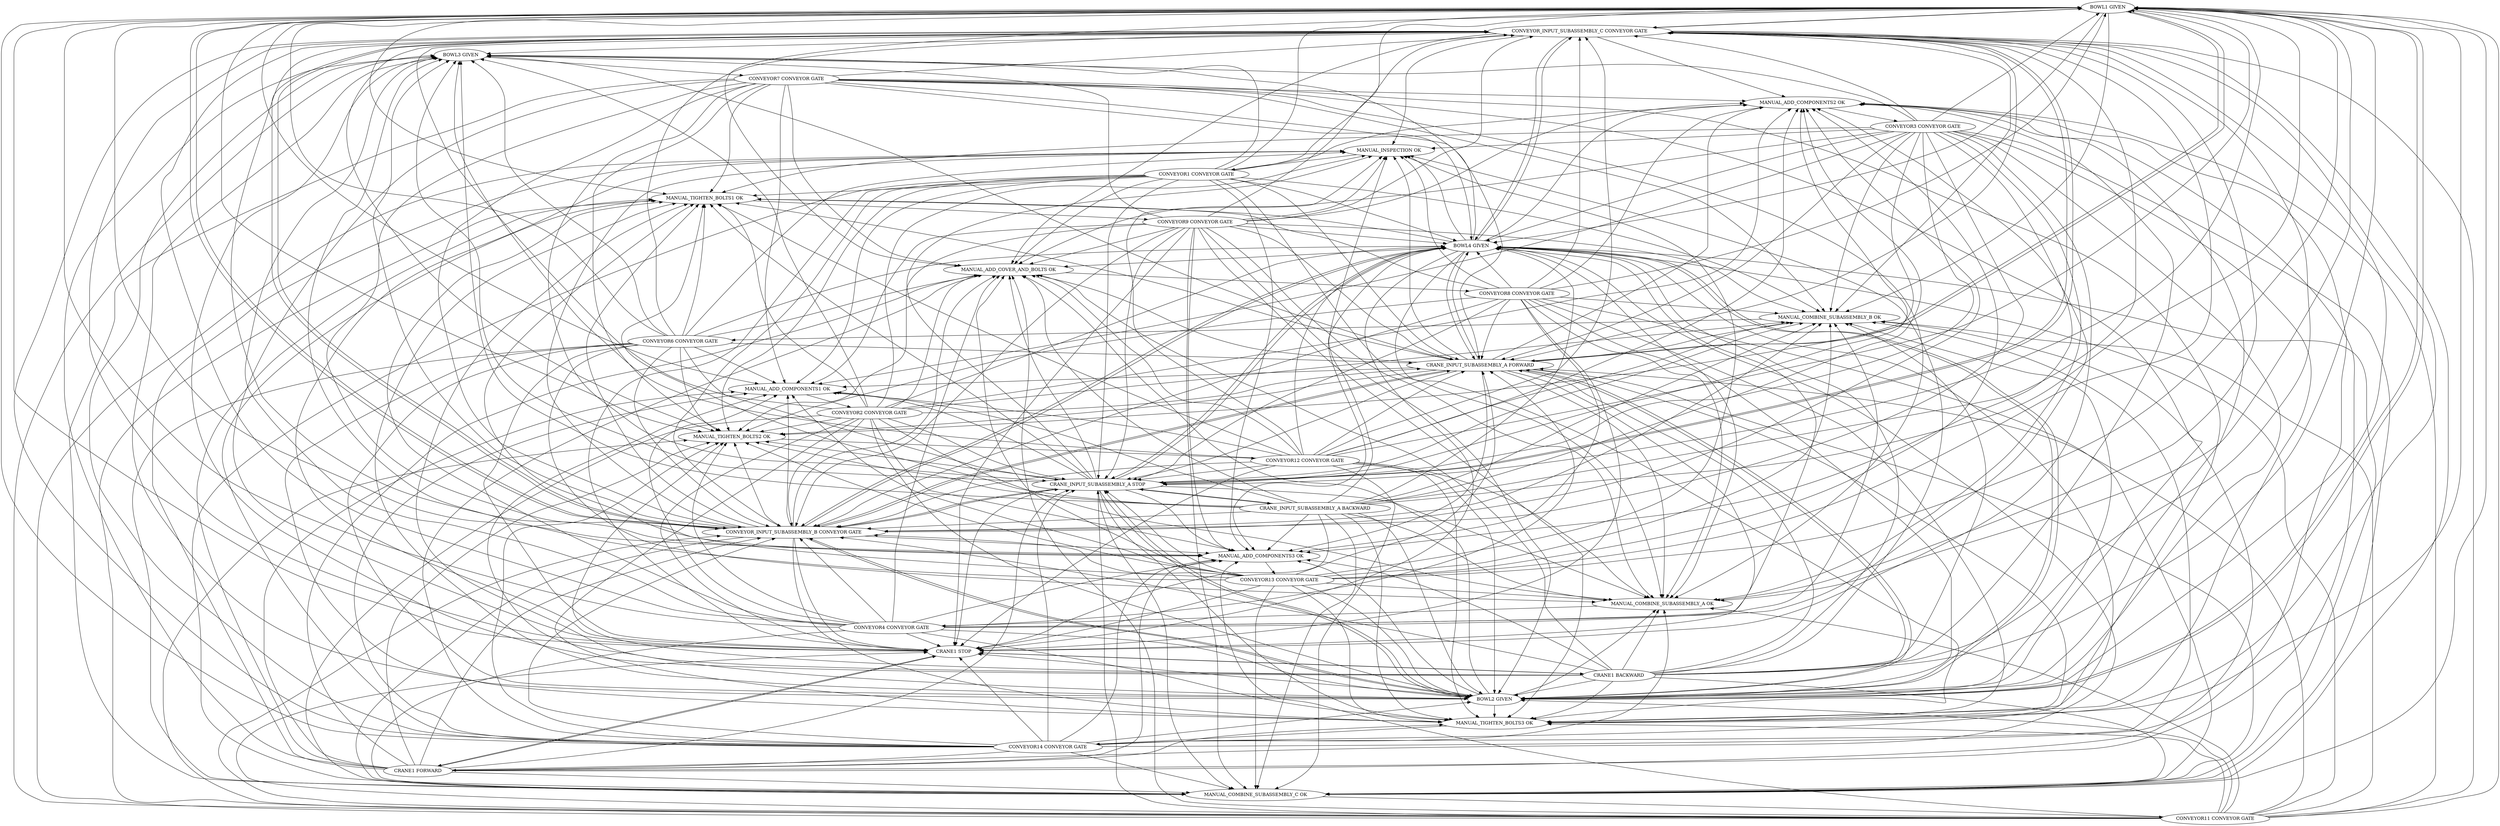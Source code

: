 digraph G {
  "BOWL1 GIVEN"->"CONVEYOR_INPUT_SUBASSEMBLY_C CONVEYOR GATE";
  "BOWL1 GIVEN"->"MANUAL_TIGHTEN_BOLTS3 OK";
  "BOWL1 GIVEN"->"MANUAL_COMBINE_SUBASSEMBLY_C OK";
  "BOWL1 GIVEN"->"BOWL2 GIVEN";
  "BOWL1 GIVEN"->"CRANE1 STOP";
  "BOWL1 GIVEN"->"MANUAL_COMBINE_SUBASSEMBLY_A OK";
  "BOWL1 GIVEN"->"MANUAL_ADD_COMPONENTS3 OK";
  "BOWL1 GIVEN"->"CONVEYOR_INPUT_SUBASSEMBLY_B CONVEYOR GATE";
  "BOWL1 GIVEN"->"CRANE_INPUT_SUBASSEMBLY_A STOP";
  "BOWL1 GIVEN"->"MANUAL_TIGHTEN_BOLTS2 OK";
  "BOWL1 GIVEN"->"MANUAL_ADD_COMPONENTS1 OK";
  "BOWL1 GIVEN"->"CRANE_INPUT_SUBASSEMBLY_A FORWARD";
  "BOWL1 GIVEN"->"MANUAL_ADD_COVER_AND_BOLTS OK";
  "BOWL1 GIVEN"->"MANUAL_COMBINE_SUBASSEMBLY_B OK";
  "BOWL1 GIVEN"->"BOWL4 GIVEN";
  "BOWL1 GIVEN"->"MANUAL_TIGHTEN_BOLTS1 OK";
  "MANUAL_COMBINE_SUBASSEMBLY_A OK"->"CONVEYOR4 CONVEYOR GATE";
  "CONVEYOR_INPUT_SUBASSEMBLY_B CONVEYOR GATE"->"CONVEYOR_INPUT_SUBASSEMBLY_C CONVEYOR GATE";
  "CONVEYOR_INPUT_SUBASSEMBLY_B CONVEYOR GATE"->"MANUAL_TIGHTEN_BOLTS3 OK";
  "CONVEYOR_INPUT_SUBASSEMBLY_B CONVEYOR GATE"->"BOWL1 GIVEN";
  "CONVEYOR_INPUT_SUBASSEMBLY_B CONVEYOR GATE"->"MANUAL_COMBINE_SUBASSEMBLY_C OK";
  "CONVEYOR_INPUT_SUBASSEMBLY_B CONVEYOR GATE"->"CRANE1 STOP";
  "CONVEYOR_INPUT_SUBASSEMBLY_B CONVEYOR GATE"->"BOWL4 GIVEN";
  "CONVEYOR_INPUT_SUBASSEMBLY_B CONVEYOR GATE"->"MANUAL_ADD_COMPONENTS3 OK";
  "CONVEYOR_INPUT_SUBASSEMBLY_B CONVEYOR GATE"->"MANUAL_ADD_COMPONENTS2 OK";
  "CONVEYOR_INPUT_SUBASSEMBLY_B CONVEYOR GATE"->"CRANE_INPUT_SUBASSEMBLY_A STOP";
  "CONVEYOR_INPUT_SUBASSEMBLY_B CONVEYOR GATE"->"MANUAL_INSPECTION OK";
  "CONVEYOR_INPUT_SUBASSEMBLY_B CONVEYOR GATE"->"MANUAL_ADD_COMPONENTS1 OK";
  "CONVEYOR_INPUT_SUBASSEMBLY_B CONVEYOR GATE"->"CRANE_INPUT_SUBASSEMBLY_A FORWARD";
  "CONVEYOR_INPUT_SUBASSEMBLY_B CONVEYOR GATE"->"BOWL2 GIVEN";
  "CONVEYOR_INPUT_SUBASSEMBLY_B CONVEYOR GATE"->"MANUAL_TIGHTEN_BOLTS2 OK";
  "CONVEYOR_INPUT_SUBASSEMBLY_B CONVEYOR GATE"->"MANUAL_ADD_COVER_AND_BOLTS OK";
  "CONVEYOR_INPUT_SUBASSEMBLY_B CONVEYOR GATE"->"MANUAL_COMBINE_SUBASSEMBLY_B OK";
  "CONVEYOR_INPUT_SUBASSEMBLY_B CONVEYOR GATE"->"BOWL3 GIVEN";
  "CONVEYOR_INPUT_SUBASSEMBLY_B CONVEYOR GATE"->"MANUAL_TIGHTEN_BOLTS1 OK";
  "MANUAL_TIGHTEN_BOLTS2 OK"->"CONVEYOR12 CONVEYOR GATE";
  "CRANE1 FORWARD"->"MANUAL_TIGHTEN_BOLTS3 OK";
  "CRANE1 FORWARD"->"BOWL3 GIVEN";
  "CRANE1 FORWARD"->"MANUAL_COMBINE_SUBASSEMBLY_C OK";
  "CRANE1 FORWARD"->"CRANE1 STOP";
  "CRANE1 FORWARD"->"BOWL4 GIVEN";
  "CRANE1 FORWARD"->"MANUAL_ADD_COMPONENTS2 OK";
  "CRANE1 FORWARD"->"MANUAL_ADD_COMPONENTS3 OK";
  "CRANE1 FORWARD"->"CONVEYOR_INPUT_SUBASSEMBLY_B CONVEYOR GATE";
  "CRANE1 FORWARD"->"CRANE_INPUT_SUBASSEMBLY_A STOP";
  "CRANE1 FORWARD"->"MANUAL_INSPECTION OK";
  "CRANE1 FORWARD"->"MANUAL_ADD_COMPONENTS1 OK";
  "CRANE1 FORWARD"->"MANUAL_ADD_COVER_AND_BOLTS OK";
  "CRANE1 FORWARD"->"MANUAL_COMBINE_SUBASSEMBLY_B OK";
  "CRANE1 FORWARD"->"MANUAL_TIGHTEN_BOLTS2 OK";
  "CRANE1 FORWARD"->"MANUAL_TIGHTEN_BOLTS1 OK";
  "CONVEYOR_INPUT_SUBASSEMBLY_C CONVEYOR GATE"->"MANUAL_TIGHTEN_BOLTS3 OK";
  "CONVEYOR_INPUT_SUBASSEMBLY_C CONVEYOR GATE"->"BOWL1 GIVEN";
  "CONVEYOR_INPUT_SUBASSEMBLY_C CONVEYOR GATE"->"MANUAL_COMBINE_SUBASSEMBLY_C OK";
  "CONVEYOR_INPUT_SUBASSEMBLY_C CONVEYOR GATE"->"CRANE1 STOP";
  "CONVEYOR_INPUT_SUBASSEMBLY_C CONVEYOR GATE"->"BOWL4 GIVEN";
  "CONVEYOR_INPUT_SUBASSEMBLY_C CONVEYOR GATE"->"CONVEYOR_INPUT_SUBASSEMBLY_B CONVEYOR GATE";
  "CONVEYOR_INPUT_SUBASSEMBLY_C CONVEYOR GATE"->"MANUAL_ADD_COMPONENTS3 OK";
  "CONVEYOR_INPUT_SUBASSEMBLY_C CONVEYOR GATE"->"MANUAL_ADD_COMPONENTS2 OK";
  "CONVEYOR_INPUT_SUBASSEMBLY_C CONVEYOR GATE"->"CRANE_INPUT_SUBASSEMBLY_A STOP";
  "CONVEYOR_INPUT_SUBASSEMBLY_C CONVEYOR GATE"->"MANUAL_INSPECTION OK";
  "CONVEYOR_INPUT_SUBASSEMBLY_C CONVEYOR GATE"->"MANUAL_COMBINE_SUBASSEMBLY_A OK";
  "CONVEYOR_INPUT_SUBASSEMBLY_C CONVEYOR GATE"->"CRANE_INPUT_SUBASSEMBLY_A FORWARD";
  "CONVEYOR_INPUT_SUBASSEMBLY_C CONVEYOR GATE"->"BOWL2 GIVEN";
  "CONVEYOR_INPUT_SUBASSEMBLY_C CONVEYOR GATE"->"MANUAL_TIGHTEN_BOLTS2 OK";
  "CONVEYOR_INPUT_SUBASSEMBLY_C CONVEYOR GATE"->"MANUAL_ADD_COVER_AND_BOLTS OK";
  "CONVEYOR_INPUT_SUBASSEMBLY_C CONVEYOR GATE"->"MANUAL_COMBINE_SUBASSEMBLY_B OK";
  "CONVEYOR_INPUT_SUBASSEMBLY_C CONVEYOR GATE"->"BOWL3 GIVEN";
  "CRANE1 STOP"->"CRANE1 BACKWARD";
  "CRANE1 STOP"->"CRANE1 FORWARD";
  "CRANE1 STOP"->"MANUAL_INSPECTION OK";
  "CRANE1 BACKWARD"->"CONVEYOR_INPUT_SUBASSEMBLY_C CONVEYOR GATE";
  "CRANE1 BACKWARD"->"MANUAL_TIGHTEN_BOLTS3 OK";
  "CRANE1 BACKWARD"->"BOWL1 GIVEN";
  "CRANE1 BACKWARD"->"BOWL2 GIVEN";
  "CRANE1 BACKWARD"->"CRANE1 STOP";
  "CRANE1 BACKWARD"->"MANUAL_COMBINE_SUBASSEMBLY_A OK";
  "CRANE1 BACKWARD"->"MANUAL_ADD_COMPONENTS2 OK";
  "CRANE1 BACKWARD"->"MANUAL_ADD_COMPONENTS3 OK";
  "CRANE1 BACKWARD"->"CONVEYOR_INPUT_SUBASSEMBLY_B CONVEYOR GATE";
  "CRANE1 BACKWARD"->"MANUAL_INSPECTION OK";
  "CRANE1 BACKWARD"->"BOWL4 GIVEN";
  "CRANE1 BACKWARD"->"MANUAL_COMBINE_SUBASSEMBLY_C OK";
  "CRANE1 BACKWARD"->"CRANE_INPUT_SUBASSEMBLY_A FORWARD";
  "CRANE1 BACKWARD"->"MANUAL_TIGHTEN_BOLTS2 OK";
  "CRANE1 BACKWARD"->"MANUAL_ADD_COVER_AND_BOLTS OK";
  "CRANE1 BACKWARD"->"MANUAL_COMBINE_SUBASSEMBLY_B OK";
  "CRANE1 BACKWARD"->"BOWL3 GIVEN";
  "CRANE1 BACKWARD"->"MANUAL_TIGHTEN_BOLTS1 OK";
  "CRANE_INPUT_SUBASSEMBLY_A STOP"->"CONVEYOR_INPUT_SUBASSEMBLY_C CONVEYOR GATE";
  "CRANE_INPUT_SUBASSEMBLY_A STOP"->"MANUAL_ADD_COMPONENTS3 OK";
  "CRANE_INPUT_SUBASSEMBLY_A STOP"->"MANUAL_TIGHTEN_BOLTS3 OK";
  "CRANE_INPUT_SUBASSEMBLY_A STOP"->"BOWL2 GIVEN";
  "CRANE_INPUT_SUBASSEMBLY_A STOP"->"MANUAL_COMBINE_SUBASSEMBLY_C OK";
  "CRANE_INPUT_SUBASSEMBLY_A STOP"->"CRANE1 STOP";
  "CRANE_INPUT_SUBASSEMBLY_A STOP"->"MANUAL_COMBINE_SUBASSEMBLY_A OK";
  "CRANE_INPUT_SUBASSEMBLY_A STOP"->"CONVEYOR_INPUT_SUBASSEMBLY_B CONVEYOR GATE";
  "CRANE_INPUT_SUBASSEMBLY_A STOP"->"CRANE_INPUT_SUBASSEMBLY_A BACKWARD";
  "CRANE_INPUT_SUBASSEMBLY_A STOP"->"BOWL4 GIVEN";
  "CRANE_INPUT_SUBASSEMBLY_A STOP"->"MANUAL_ADD_COMPONENTS2 OK";
  "CRANE_INPUT_SUBASSEMBLY_A STOP"->"BOWL3 GIVEN";
  "CRANE_INPUT_SUBASSEMBLY_A STOP"->"MANUAL_ADD_COMPONENTS1 OK";
  "CRANE_INPUT_SUBASSEMBLY_A STOP"->"MANUAL_TIGHTEN_BOLTS2 OK";
  "CRANE_INPUT_SUBASSEMBLY_A STOP"->"MANUAL_ADD_COVER_AND_BOLTS OK";
  "CRANE_INPUT_SUBASSEMBLY_A STOP"->"MANUAL_COMBINE_SUBASSEMBLY_B OK";
  "CRANE_INPUT_SUBASSEMBLY_A STOP"->"MANUAL_INSPECTION OK";
  "CRANE_INPUT_SUBASSEMBLY_A STOP"->"MANUAL_TIGHTEN_BOLTS1 OK";
  "BOWL3 GIVEN"->"CONVEYOR7 CONVEYOR GATE";
  "CONVEYOR2 CONVEYOR GATE"->"CONVEYOR_INPUT_SUBASSEMBLY_C CONVEYOR GATE";
  "CONVEYOR2 CONVEYOR GATE"->"MANUAL_TIGHTEN_BOLTS3 OK";
  "CONVEYOR2 CONVEYOR GATE"->"MANUAL_COMBINE_SUBASSEMBLY_C OK";
  "CONVEYOR2 CONVEYOR GATE"->"BOWL2 GIVEN";
  "CONVEYOR2 CONVEYOR GATE"->"CRANE1 STOP";
  "CONVEYOR2 CONVEYOR GATE"->"BOWL4 GIVEN";
  "CONVEYOR2 CONVEYOR GATE"->"MANUAL_ADD_COMPONENTS2 OK";
  "CONVEYOR2 CONVEYOR GATE"->"MANUAL_ADD_COMPONENTS3 OK";
  "CONVEYOR2 CONVEYOR GATE"->"CONVEYOR_INPUT_SUBASSEMBLY_B CONVEYOR GATE";
  "CONVEYOR2 CONVEYOR GATE"->"CRANE_INPUT_SUBASSEMBLY_A STOP";
  "CONVEYOR2 CONVEYOR GATE"->"BOWL3 GIVEN";
  "CONVEYOR2 CONVEYOR GATE"->"MANUAL_COMBINE_SUBASSEMBLY_A OK";
  "CONVEYOR2 CONVEYOR GATE"->"CRANE_INPUT_SUBASSEMBLY_A FORWARD";
  "CONVEYOR2 CONVEYOR GATE"->"MANUAL_TIGHTEN_BOLTS2 OK";
  "CONVEYOR2 CONVEYOR GATE"->"MANUAL_ADD_COVER_AND_BOLTS OK";
  "CONVEYOR2 CONVEYOR GATE"->"MANUAL_COMBINE_SUBASSEMBLY_B OK";
  "CONVEYOR2 CONVEYOR GATE"->"MANUAL_INSPECTION OK";
  "CONVEYOR2 CONVEYOR GATE"->"MANUAL_TIGHTEN_BOLTS1 OK";
  "MANUAL_ADD_COMPONENTS1 OK"->"CONVEYOR2 CONVEYOR GATE";
  "CONVEYOR3 CONVEYOR GATE"->"CONVEYOR_INPUT_SUBASSEMBLY_C CONVEYOR GATE";
  "CONVEYOR3 CONVEYOR GATE"->"MANUAL_TIGHTEN_BOLTS3 OK";
  "CONVEYOR3 CONVEYOR GATE"->"BOWL1 GIVEN";
  "CONVEYOR3 CONVEYOR GATE"->"BOWL2 GIVEN";
  "CONVEYOR3 CONVEYOR GATE"->"CRANE1 STOP";
  "CONVEYOR3 CONVEYOR GATE"->"MANUAL_COMBINE_SUBASSEMBLY_A OK";
  "CONVEYOR3 CONVEYOR GATE"->"MANUAL_ADD_COMPONENTS3 OK";
  "CONVEYOR3 CONVEYOR GATE"->"CONVEYOR_INPUT_SUBASSEMBLY_B CONVEYOR GATE";
  "CONVEYOR3 CONVEYOR GATE"->"CRANE_INPUT_SUBASSEMBLY_A STOP";
  "CONVEYOR3 CONVEYOR GATE"->"MANUAL_INSPECTION OK";
  "CONVEYOR3 CONVEYOR GATE"->"MANUAL_ADD_COMPONENTS1 OK";
  "CONVEYOR3 CONVEYOR GATE"->"MANUAL_COMBINE_SUBASSEMBLY_C OK";
  "CONVEYOR3 CONVEYOR GATE"->"CRANE_INPUT_SUBASSEMBLY_A FORWARD";
  "CONVEYOR3 CONVEYOR GATE"->"MANUAL_TIGHTEN_BOLTS2 OK";
  "CONVEYOR3 CONVEYOR GATE"->"MANUAL_ADD_COVER_AND_BOLTS OK";
  "CONVEYOR3 CONVEYOR GATE"->"MANUAL_COMBINE_SUBASSEMBLY_B OK";
  "CONVEYOR3 CONVEYOR GATE"->"BOWL3 GIVEN";
  "CONVEYOR3 CONVEYOR GATE"->"BOWL4 GIVEN";
  "CONVEYOR3 CONVEYOR GATE"->"MANUAL_TIGHTEN_BOLTS1 OK";
  "CONVEYOR14 CONVEYOR GATE"->"CONVEYOR_INPUT_SUBASSEMBLY_C CONVEYOR GATE";
  "CONVEYOR14 CONVEYOR GATE"->"CRANE1 FORWARD";
  "CONVEYOR14 CONVEYOR GATE"->"MANUAL_COMBINE_SUBASSEMBLY_C OK";
  "CONVEYOR14 CONVEYOR GATE"->"CRANE1 STOP";
  "CONVEYOR14 CONVEYOR GATE"->"BOWL4 GIVEN";
  "CONVEYOR14 CONVEYOR GATE"->"MANUAL_ADD_COMPONENTS2 OK";
  "CONVEYOR14 CONVEYOR GATE"->"MANUAL_ADD_COMPONENTS3 OK";
  "CONVEYOR14 CONVEYOR GATE"->"CONVEYOR_INPUT_SUBASSEMBLY_B CONVEYOR GATE";
  "CONVEYOR14 CONVEYOR GATE"->"CRANE_INPUT_SUBASSEMBLY_A STOP";
  "CONVEYOR14 CONVEYOR GATE"->"BOWL3 GIVEN";
  "CONVEYOR14 CONVEYOR GATE"->"MANUAL_COMBINE_SUBASSEMBLY_A OK";
  "CONVEYOR14 CONVEYOR GATE"->"BOWL2 GIVEN";
  "CONVEYOR14 CONVEYOR GATE"->"MANUAL_ADD_COMPONENTS1 OK";
  "CONVEYOR14 CONVEYOR GATE"->"MANUAL_ADD_COVER_AND_BOLTS OK";
  "CONVEYOR14 CONVEYOR GATE"->"MANUAL_COMBINE_SUBASSEMBLY_B OK";
  "CONVEYOR14 CONVEYOR GATE"->"MANUAL_TIGHTEN_BOLTS2 OK";
  "CONVEYOR14 CONVEYOR GATE"->"MANUAL_TIGHTEN_BOLTS1 OK";
  "CONVEYOR14 CONVEYOR GATE"->"BOWL1 GIVEN";
  "MANUAL_TIGHTEN_BOLTS1 OK"->"CONVEYOR9 CONVEYOR GATE";
  "CONVEYOR11 CONVEYOR GATE"->"CONVEYOR_INPUT_SUBASSEMBLY_C CONVEYOR GATE";
  "CONVEYOR11 CONVEYOR GATE"->"MANUAL_TIGHTEN_BOLTS3 OK";
  "CONVEYOR11 CONVEYOR GATE"->"BOWL1 GIVEN";
  "CONVEYOR11 CONVEYOR GATE"->"BOWL2 GIVEN";
  "CONVEYOR11 CONVEYOR GATE"->"CRANE1 STOP";
  "CONVEYOR11 CONVEYOR GATE"->"MANUAL_COMBINE_SUBASSEMBLY_A OK";
  "CONVEYOR11 CONVEYOR GATE"->"CONVEYOR_INPUT_SUBASSEMBLY_B CONVEYOR GATE";
  "CONVEYOR11 CONVEYOR GATE"->"MANUAL_ADD_COMPONENTS3 OK";
  "CONVEYOR11 CONVEYOR GATE"->"MANUAL_ADD_COMPONENTS2 OK";
  "CONVEYOR11 CONVEYOR GATE"->"CRANE_INPUT_SUBASSEMBLY_A STOP";
  "CONVEYOR11 CONVEYOR GATE"->"MANUAL_TIGHTEN_BOLTS2 OK";
  "CONVEYOR11 CONVEYOR GATE"->"MANUAL_ADD_COVER_AND_BOLTS OK";
  "CONVEYOR11 CONVEYOR GATE"->"BOWL4 GIVEN";
  "CONVEYOR11 CONVEYOR GATE"->"CRANE_INPUT_SUBASSEMBLY_A FORWARD";
  "CONVEYOR11 CONVEYOR GATE"->"BOWL3 GIVEN";
  "CONVEYOR11 CONVEYOR GATE"->"MANUAL_COMBINE_SUBASSEMBLY_B OK";
  "CONVEYOR11 CONVEYOR GATE"->"MANUAL_INSPECTION OK";
  "CONVEYOR11 CONVEYOR GATE"->"MANUAL_TIGHTEN_BOLTS1 OK";
  "MANUAL_TIGHTEN_BOLTS3 OK"->"CONVEYOR14 CONVEYOR GATE";
  "BOWL2 GIVEN"->"MANUAL_COMBINE_SUBASSEMBLY_A OK";
  "BOWL2 GIVEN"->"MANUAL_TIGHTEN_BOLTS3 OK";
  "BOWL2 GIVEN"->"BOWL1 GIVEN";
  "BOWL2 GIVEN"->"CRANE1 STOP";
  "BOWL2 GIVEN"->"BOWL4 GIVEN";
  "BOWL2 GIVEN"->"CONVEYOR_INPUT_SUBASSEMBLY_B CONVEYOR GATE";
  "BOWL2 GIVEN"->"MANUAL_ADD_COMPONENTS3 OK";
  "BOWL2 GIVEN"->"MANUAL_ADD_COMPONENTS2 OK";
  "BOWL2 GIVEN"->"CRANE_INPUT_SUBASSEMBLY_A STOP";
  "BOWL2 GIVEN"->"BOWL3 GIVEN";
  "BOWL2 GIVEN"->"MANUAL_ADD_COMPONENTS1 OK";
  "BOWL2 GIVEN"->"CRANE_INPUT_SUBASSEMBLY_A FORWARD";
  "BOWL2 GIVEN"->"MANUAL_ADD_COVER_AND_BOLTS OK";
  "BOWL2 GIVEN"->"MANUAL_COMBINE_SUBASSEMBLY_B OK";
  "BOWL2 GIVEN"->"MANUAL_TIGHTEN_BOLTS1 OK";
  "CONVEYOR4 CONVEYOR GATE"->"CONVEYOR_INPUT_SUBASSEMBLY_C CONVEYOR GATE";
  "CONVEYOR4 CONVEYOR GATE"->"MANUAL_TIGHTEN_BOLTS3 OK";
  "CONVEYOR4 CONVEYOR GATE"->"BOWL1 GIVEN";
  "CONVEYOR4 CONVEYOR GATE"->"BOWL2 GIVEN";
  "CONVEYOR4 CONVEYOR GATE"->"CRANE1 STOP";
  "CONVEYOR4 CONVEYOR GATE"->"BOWL4 GIVEN";
  "CONVEYOR4 CONVEYOR GATE"->"MANUAL_ADD_COMPONENTS2 OK";
  "CONVEYOR4 CONVEYOR GATE"->"MANUAL_ADD_COMPONENTS3 OK";
  "CONVEYOR4 CONVEYOR GATE"->"CONVEYOR_INPUT_SUBASSEMBLY_B CONVEYOR GATE";
  "CONVEYOR4 CONVEYOR GATE"->"BOWL3 GIVEN";
  "CONVEYOR4 CONVEYOR GATE"->"MANUAL_ADD_COMPONENTS1 OK";
  "CONVEYOR4 CONVEYOR GATE"->"MANUAL_COMBINE_SUBASSEMBLY_C OK";
  "CONVEYOR4 CONVEYOR GATE"->"CRANE_INPUT_SUBASSEMBLY_A FORWARD";
  "CONVEYOR4 CONVEYOR GATE"->"MANUAL_ADD_COVER_AND_BOLTS OK";
  "CONVEYOR4 CONVEYOR GATE"->"MANUAL_COMBINE_SUBASSEMBLY_B OK";
  "CONVEYOR4 CONVEYOR GATE"->"MANUAL_TIGHTEN_BOLTS2 OK";
  "CONVEYOR4 CONVEYOR GATE"->"MANUAL_TIGHTEN_BOLTS1 OK";
  "CONVEYOR12 CONVEYOR GATE"->"CONVEYOR_INPUT_SUBASSEMBLY_C CONVEYOR GATE";
  "CONVEYOR12 CONVEYOR GATE"->"MANUAL_COMBINE_SUBASSEMBLY_A OK";
  "CONVEYOR12 CONVEYOR GATE"->"MANUAL_TIGHTEN_BOLTS3 OK";
  "CONVEYOR12 CONVEYOR GATE"->"BOWL1 GIVEN";
  "CONVEYOR12 CONVEYOR GATE"->"BOWL2 GIVEN";
  "CONVEYOR12 CONVEYOR GATE"->"CRANE1 STOP";
  "CONVEYOR12 CONVEYOR GATE"->"BOWL4 GIVEN";
  "CONVEYOR12 CONVEYOR GATE"->"CONVEYOR_INPUT_SUBASSEMBLY_B CONVEYOR GATE";
  "CONVEYOR12 CONVEYOR GATE"->"MANUAL_ADD_COMPONENTS2 OK";
  "CONVEYOR12 CONVEYOR GATE"->"CRANE_INPUT_SUBASSEMBLY_A STOP";
  "CONVEYOR12 CONVEYOR GATE"->"MANUAL_INSPECTION OK";
  "CONVEYOR12 CONVEYOR GATE"->"MANUAL_ADD_COMPONENTS1 OK";
  "CONVEYOR12 CONVEYOR GATE"->"MANUAL_COMBINE_SUBASSEMBLY_C OK";
  "CONVEYOR12 CONVEYOR GATE"->"CRANE_INPUT_SUBASSEMBLY_A FORWARD";
  "CONVEYOR12 CONVEYOR GATE"->"MANUAL_ADD_COVER_AND_BOLTS OK";
  "CONVEYOR12 CONVEYOR GATE"->"MANUAL_COMBINE_SUBASSEMBLY_B OK";
  "CONVEYOR12 CONVEYOR GATE"->"BOWL3 GIVEN";
  "CONVEYOR12 CONVEYOR GATE"->"MANUAL_TIGHTEN_BOLTS1 OK";
  "CRANE_INPUT_SUBASSEMBLY_A FORWARD"->"MANUAL_INSPECTION OK";
  "CRANE_INPUT_SUBASSEMBLY_A FORWARD"->"MANUAL_TIGHTEN_BOLTS3 OK";
  "CRANE_INPUT_SUBASSEMBLY_A FORWARD"->"BOWL1 GIVEN";
  "CRANE_INPUT_SUBASSEMBLY_A FORWARD"->"BOWL2 GIVEN";
  "CRANE_INPUT_SUBASSEMBLY_A FORWARD"->"CRANE1 STOP";
  "CRANE_INPUT_SUBASSEMBLY_A FORWARD"->"MANUAL_COMBINE_SUBASSEMBLY_A OK";
  "CRANE_INPUT_SUBASSEMBLY_A FORWARD"->"MANUAL_ADD_COMPONENTS2 OK";
  "CRANE_INPUT_SUBASSEMBLY_A FORWARD"->"BOWL4 GIVEN";
  "CRANE_INPUT_SUBASSEMBLY_A FORWARD"->"CONVEYOR_INPUT_SUBASSEMBLY_B CONVEYOR GATE";
  "CRANE_INPUT_SUBASSEMBLY_A FORWARD"->"CRANE_INPUT_SUBASSEMBLY_A STOP";
  "CRANE_INPUT_SUBASSEMBLY_A FORWARD"->"BOWL3 GIVEN";
  "CRANE_INPUT_SUBASSEMBLY_A FORWARD"->"MANUAL_ADD_COMPONENTS1 OK";
  "CRANE_INPUT_SUBASSEMBLY_A FORWARD"->"MANUAL_COMBINE_SUBASSEMBLY_C OK";
  "CRANE_INPUT_SUBASSEMBLY_A FORWARD"->"MANUAL_ADD_COMPONENTS3 OK";
  "CRANE_INPUT_SUBASSEMBLY_A FORWARD"->"MANUAL_ADD_COVER_AND_BOLTS OK";
  "CRANE_INPUT_SUBASSEMBLY_A FORWARD"->"MANUAL_COMBINE_SUBASSEMBLY_B OK";
  "CRANE_INPUT_SUBASSEMBLY_A FORWARD"->"MANUAL_TIGHTEN_BOLTS2 OK";
  "CRANE_INPUT_SUBASSEMBLY_A FORWARD"->"MANUAL_TIGHTEN_BOLTS1 OK";
  "CONVEYOR13 CONVEYOR GATE"->"CONVEYOR_INPUT_SUBASSEMBLY_C CONVEYOR GATE";
  "CONVEYOR13 CONVEYOR GATE"->"MANUAL_TIGHTEN_BOLTS3 OK";
  "CONVEYOR13 CONVEYOR GATE"->"BOWL1 GIVEN";
  "CONVEYOR13 CONVEYOR GATE"->"MANUAL_COMBINE_SUBASSEMBLY_C OK";
  "CONVEYOR13 CONVEYOR GATE"->"CRANE1 STOP";
  "CONVEYOR13 CONVEYOR GATE"->"MANUAL_COMBINE_SUBASSEMBLY_A OK";
  "CONVEYOR13 CONVEYOR GATE"->"CONVEYOR_INPUT_SUBASSEMBLY_B CONVEYOR GATE";
  "CONVEYOR13 CONVEYOR GATE"->"MANUAL_ADD_COMPONENTS2 OK";
  "CONVEYOR13 CONVEYOR GATE"->"CRANE_INPUT_SUBASSEMBLY_A STOP";
  "CONVEYOR13 CONVEYOR GATE"->"BOWL3 GIVEN";
  "CONVEYOR13 CONVEYOR GATE"->"MANUAL_INSPECTION OK";
  "CONVEYOR13 CONVEYOR GATE"->"CRANE_INPUT_SUBASSEMBLY_A FORWARD";
  "CONVEYOR13 CONVEYOR GATE"->"BOWL2 GIVEN";
  "CONVEYOR13 CONVEYOR GATE"->"MANUAL_ADD_COMPONENTS1 OK";
  "CONVEYOR13 CONVEYOR GATE"->"MANUAL_ADD_COVER_AND_BOLTS OK";
  "CONVEYOR13 CONVEYOR GATE"->"MANUAL_COMBINE_SUBASSEMBLY_B OK";
  "CONVEYOR13 CONVEYOR GATE"->"MANUAL_TIGHTEN_BOLTS2 OK";
  "CONVEYOR13 CONVEYOR GATE"->"MANUAL_TIGHTEN_BOLTS1 OK";
  "MANUAL_ADD_COVER_AND_BOLTS OK"->"CONVEYOR8 CONVEYOR GATE";
  "MANUAL_COMBINE_SUBASSEMBLY_B OK"->"CONVEYOR6 CONVEYOR GATE";
  "CONVEYOR8 CONVEYOR GATE"->"CONVEYOR_INPUT_SUBASSEMBLY_C CONVEYOR GATE";
  "CONVEYOR8 CONVEYOR GATE"->"MANUAL_TIGHTEN_BOLTS3 OK";
  "CONVEYOR8 CONVEYOR GATE"->"MANUAL_COMBINE_SUBASSEMBLY_C OK";
  "CONVEYOR8 CONVEYOR GATE"->"BOWL2 GIVEN";
  "CONVEYOR8 CONVEYOR GATE"->"CRANE1 STOP";
  "CONVEYOR8 CONVEYOR GATE"->"BOWL4 GIVEN";
  "CONVEYOR8 CONVEYOR GATE"->"CONVEYOR_INPUT_SUBASSEMBLY_B CONVEYOR GATE";
  "CONVEYOR8 CONVEYOR GATE"->"MANUAL_ADD_COMPONENTS3 OK";
  "CONVEYOR8 CONVEYOR GATE"->"MANUAL_ADD_COMPONENTS2 OK";
  "CONVEYOR8 CONVEYOR GATE"->"CRANE_INPUT_SUBASSEMBLY_A STOP";
  "CONVEYOR8 CONVEYOR GATE"->"MANUAL_TIGHTEN_BOLTS2 OK";
  "CONVEYOR8 CONVEYOR GATE"->"MANUAL_COMBINE_SUBASSEMBLY_A OK";
  "CONVEYOR8 CONVEYOR GATE"->"CRANE_INPUT_SUBASSEMBLY_A FORWARD";
  "CONVEYOR8 CONVEYOR GATE"->"MANUAL_COMBINE_SUBASSEMBLY_B OK";
  "CONVEYOR8 CONVEYOR GATE"->"MANUAL_INSPECTION OK";
  "CONVEYOR8 CONVEYOR GATE"->"MANUAL_TIGHTEN_BOLTS1 OK";
  "CONVEYOR8 CONVEYOR GATE"->"BOWL1 GIVEN";
  "CONVEYOR6 CONVEYOR GATE"->"CONVEYOR_INPUT_SUBASSEMBLY_C CONVEYOR GATE";
  "CONVEYOR6 CONVEYOR GATE"->"MANUAL_TIGHTEN_BOLTS3 OK";
  "CONVEYOR6 CONVEYOR GATE"->"BOWL1 GIVEN";
  "CONVEYOR6 CONVEYOR GATE"->"BOWL2 GIVEN";
  "CONVEYOR6 CONVEYOR GATE"->"CRANE1 STOP";
  "CONVEYOR6 CONVEYOR GATE"->"MANUAL_COMBINE_SUBASSEMBLY_A OK";
  "CONVEYOR6 CONVEYOR GATE"->"CONVEYOR_INPUT_SUBASSEMBLY_B CONVEYOR GATE";
  "CONVEYOR6 CONVEYOR GATE"->"CRANE_INPUT_SUBASSEMBLY_A STOP";
  "CONVEYOR6 CONVEYOR GATE"->"MANUAL_INSPECTION OK";
  "CONVEYOR6 CONVEYOR GATE"->"BOWL4 GIVEN";
  "CONVEYOR6 CONVEYOR GATE"->"MANUAL_COMBINE_SUBASSEMBLY_C OK";
  "CONVEYOR6 CONVEYOR GATE"->"CRANE_INPUT_SUBASSEMBLY_A FORWARD";
  "CONVEYOR6 CONVEYOR GATE"->"MANUAL_ADD_COMPONENTS1 OK";
  "CONVEYOR6 CONVEYOR GATE"->"MANUAL_TIGHTEN_BOLTS2 OK";
  "CONVEYOR6 CONVEYOR GATE"->"MANUAL_ADD_COVER_AND_BOLTS OK";
  "CONVEYOR6 CONVEYOR GATE"->"BOWL3 GIVEN";
  "CONVEYOR6 CONVEYOR GATE"->"MANUAL_TIGHTEN_BOLTS1 OK";
  "MANUAL_COMBINE_SUBASSEMBLY_C OK"->"CONVEYOR11 CONVEYOR GATE";
  "CRANE_INPUT_SUBASSEMBLY_A BACKWARD"->"MANUAL_INSPECTION OK";
  "CRANE_INPUT_SUBASSEMBLY_A BACKWARD"->"CONVEYOR_INPUT_SUBASSEMBLY_C CONVEYOR GATE";
  "CRANE_INPUT_SUBASSEMBLY_A BACKWARD"->"MANUAL_ADD_COMPONENTS3 OK";
  "CRANE_INPUT_SUBASSEMBLY_A BACKWARD"->"MANUAL_TIGHTEN_BOLTS3 OK";
  "CRANE_INPUT_SUBASSEMBLY_A BACKWARD"->"BOWL1 GIVEN";
  "CRANE_INPUT_SUBASSEMBLY_A BACKWARD"->"BOWL2 GIVEN";
  "CRANE_INPUT_SUBASSEMBLY_A BACKWARD"->"CRANE1 STOP";
  "CRANE_INPUT_SUBASSEMBLY_A BACKWARD"->"MANUAL_COMBINE_SUBASSEMBLY_A OK";
  "CRANE_INPUT_SUBASSEMBLY_A BACKWARD"->"MANUAL_ADD_COMPONENTS2 OK";
  "CRANE_INPUT_SUBASSEMBLY_A BACKWARD"->"BOWL4 GIVEN";
  "CRANE_INPUT_SUBASSEMBLY_A BACKWARD"->"CONVEYOR_INPUT_SUBASSEMBLY_B CONVEYOR GATE";
  "CRANE_INPUT_SUBASSEMBLY_A BACKWARD"->"CRANE_INPUT_SUBASSEMBLY_A STOP";
  "CRANE_INPUT_SUBASSEMBLY_A BACKWARD"->"BOWL3 GIVEN";
  "CRANE_INPUT_SUBASSEMBLY_A BACKWARD"->"MANUAL_ADD_COMPONENTS1 OK";
  "CRANE_INPUT_SUBASSEMBLY_A BACKWARD"->"MANUAL_COMBINE_SUBASSEMBLY_C OK";
  "CRANE_INPUT_SUBASSEMBLY_A BACKWARD"->"MANUAL_ADD_COVER_AND_BOLTS OK";
  "CRANE_INPUT_SUBASSEMBLY_A BACKWARD"->"MANUAL_COMBINE_SUBASSEMBLY_B OK";
  "CRANE_INPUT_SUBASSEMBLY_A BACKWARD"->"MANUAL_TIGHTEN_BOLTS2 OK";
  "CRANE_INPUT_SUBASSEMBLY_A BACKWARD"->"MANUAL_TIGHTEN_BOLTS1 OK";
  "MANUAL_ADD_COMPONENTS3 OK"->"CONVEYOR13 CONVEYOR GATE";
  "MANUAL_ADD_COMPONENTS2 OK"->"CONVEYOR3 CONVEYOR GATE";
  "MANUAL_INSPECTION OK"->"CONVEYOR1 CONVEYOR GATE";
  "BOWL4 GIVEN"->"CONVEYOR_INPUT_SUBASSEMBLY_C CONVEYOR GATE";
  "BOWL4 GIVEN"->"MANUAL_TIGHTEN_BOLTS3 OK";
  "BOWL4 GIVEN"->"MANUAL_COMBINE_SUBASSEMBLY_C OK";
  "BOWL4 GIVEN"->"BOWL2 GIVEN";
  "BOWL4 GIVEN"->"CRANE1 STOP";
  "BOWL4 GIVEN"->"MANUAL_COMBINE_SUBASSEMBLY_A OK";
  "BOWL4 GIVEN"->"CONVEYOR_INPUT_SUBASSEMBLY_B CONVEYOR GATE";
  "BOWL4 GIVEN"->"MANUAL_ADD_COMPONENTS3 OK";
  "BOWL4 GIVEN"->"MANUAL_ADD_COMPONENTS2 OK";
  "BOWL4 GIVEN"->"CRANE_INPUT_SUBASSEMBLY_A STOP";
  "BOWL4 GIVEN"->"MANUAL_INSPECTION OK";
  "BOWL4 GIVEN"->"CRANE_INPUT_SUBASSEMBLY_A FORWARD";
  "BOWL4 GIVEN"->"MANUAL_ADD_COVER_AND_BOLTS OK";
  "BOWL4 GIVEN"->"BOWL3 GIVEN";
  "BOWL4 GIVEN"->"MANUAL_TIGHTEN_BOLTS1 OK";
  "CONVEYOR9 CONVEYOR GATE"->"CONVEYOR_INPUT_SUBASSEMBLY_C CONVEYOR GATE";
  "CONVEYOR9 CONVEYOR GATE"->"MANUAL_TIGHTEN_BOLTS3 OK";
  "CONVEYOR9 CONVEYOR GATE"->"BOWL1 GIVEN";
  "CONVEYOR9 CONVEYOR GATE"->"BOWL2 GIVEN";
  "CONVEYOR9 CONVEYOR GATE"->"CRANE1 STOP";
  "CONVEYOR9 CONVEYOR GATE"->"MANUAL_COMBINE_SUBASSEMBLY_A OK";
  "CONVEYOR9 CONVEYOR GATE"->"MANUAL_ADD_COMPONENTS2 OK";
  "CONVEYOR9 CONVEYOR GATE"->"MANUAL_ADD_COMPONENTS3 OK";
  "CONVEYOR9 CONVEYOR GATE"->"CONVEYOR_INPUT_SUBASSEMBLY_B CONVEYOR GATE";
  "CONVEYOR9 CONVEYOR GATE"->"CRANE_INPUT_SUBASSEMBLY_A STOP";
  "CONVEYOR9 CONVEYOR GATE"->"MANUAL_TIGHTEN_BOLTS2 OK";
  "CONVEYOR9 CONVEYOR GATE"->"BOWL4 GIVEN";
  "CONVEYOR9 CONVEYOR GATE"->"MANUAL_COMBINE_SUBASSEMBLY_C OK";
  "CONVEYOR9 CONVEYOR GATE"->"CRANE_INPUT_SUBASSEMBLY_A FORWARD";
  "CONVEYOR9 CONVEYOR GATE"->"MANUAL_ADD_COMPONENTS1 OK";
  "CONVEYOR9 CONVEYOR GATE"->"MANUAL_ADD_COVER_AND_BOLTS OK";
  "CONVEYOR9 CONVEYOR GATE"->"MANUAL_COMBINE_SUBASSEMBLY_B OK";
  "CONVEYOR9 CONVEYOR GATE"->"MANUAL_INSPECTION OK";
  "CONVEYOR9 CONVEYOR GATE"->"BOWL3 GIVEN";
  "CONVEYOR7 CONVEYOR GATE"->"CONVEYOR_INPUT_SUBASSEMBLY_C CONVEYOR GATE";
  "CONVEYOR7 CONVEYOR GATE"->"MANUAL_TIGHTEN_BOLTS3 OK";
  "CONVEYOR7 CONVEYOR GATE"->"BOWL2 GIVEN";
  "CONVEYOR7 CONVEYOR GATE"->"MANUAL_COMBINE_SUBASSEMBLY_C OK";
  "CONVEYOR7 CONVEYOR GATE"->"CRANE1 STOP";
  "CONVEYOR7 CONVEYOR GATE"->"MANUAL_COMBINE_SUBASSEMBLY_A OK";
  "CONVEYOR7 CONVEYOR GATE"->"MANUAL_ADD_COMPONENTS2 OK";
  "CONVEYOR7 CONVEYOR GATE"->"MANUAL_ADD_COMPONENTS3 OK";
  "CONVEYOR7 CONVEYOR GATE"->"CONVEYOR_INPUT_SUBASSEMBLY_B CONVEYOR GATE";
  "CONVEYOR7 CONVEYOR GATE"->"CRANE_INPUT_SUBASSEMBLY_A STOP";
  "CONVEYOR7 CONVEYOR GATE"->"MANUAL_TIGHTEN_BOLTS2 OK";
  "CONVEYOR7 CONVEYOR GATE"->"BOWL4 GIVEN";
  "CONVEYOR7 CONVEYOR GATE"->"CRANE_INPUT_SUBASSEMBLY_A FORWARD";
  "CONVEYOR7 CONVEYOR GATE"->"MANUAL_ADD_COMPONENTS1 OK";
  "CONVEYOR7 CONVEYOR GATE"->"MANUAL_ADD_COVER_AND_BOLTS OK";
  "CONVEYOR7 CONVEYOR GATE"->"MANUAL_COMBINE_SUBASSEMBLY_B OK";
  "CONVEYOR7 CONVEYOR GATE"->"MANUAL_TIGHTEN_BOLTS1 OK";
  "CONVEYOR1 CONVEYOR GATE"->"CONVEYOR_INPUT_SUBASSEMBLY_C CONVEYOR GATE";
  "CONVEYOR1 CONVEYOR GATE"->"MANUAL_ADD_COMPONENTS3 OK";
  "CONVEYOR1 CONVEYOR GATE"->"BOWL1 GIVEN";
  "CONVEYOR1 CONVEYOR GATE"->"MANUAL_COMBINE_SUBASSEMBLY_C OK";
  "CONVEYOR1 CONVEYOR GATE"->"CRANE1 STOP";
  "CONVEYOR1 CONVEYOR GATE"->"MANUAL_COMBINE_SUBASSEMBLY_A OK";
  "CONVEYOR1 CONVEYOR GATE"->"CONVEYOR_INPUT_SUBASSEMBLY_B CONVEYOR GATE";
  "CONVEYOR1 CONVEYOR GATE"->"BOWL4 GIVEN";
  "CONVEYOR1 CONVEYOR GATE"->"MANUAL_ADD_COMPONENTS2 OK";
  "CONVEYOR1 CONVEYOR GATE"->"CRANE_INPUT_SUBASSEMBLY_A STOP";
  "CONVEYOR1 CONVEYOR GATE"->"BOWL3 GIVEN";
  "CONVEYOR1 CONVEYOR GATE"->"MANUAL_ADD_COMPONENTS1 OK";
  "CONVEYOR1 CONVEYOR GATE"->"CRANE_INPUT_SUBASSEMBLY_A FORWARD";
  "CONVEYOR1 CONVEYOR GATE"->"MANUAL_ADD_COVER_AND_BOLTS OK";
  "CONVEYOR1 CONVEYOR GATE"->"MANUAL_COMBINE_SUBASSEMBLY_B OK";
  "CONVEYOR1 CONVEYOR GATE"->"MANUAL_TIGHTEN_BOLTS2 OK";
  "CONVEYOR1 CONVEYOR GATE"->"MANUAL_TIGHTEN_BOLTS1 OK";
}
